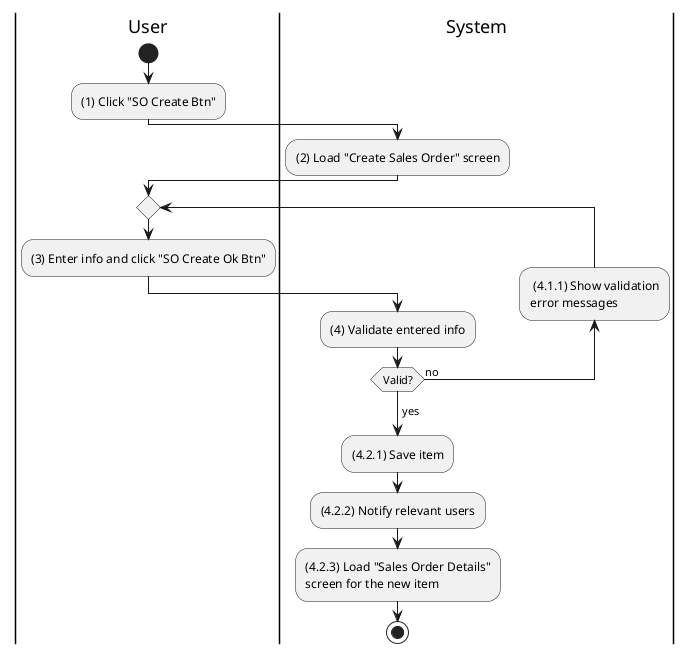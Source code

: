 @startuml sales-order-create
|u|User
|s|System

|u|
start
:(1) Click "SO Create Btn";

|s|
:(2) Load "Create Sales Order" screen;

|u|
repeat
    :(3) Enter info and click "SO Create Ok Btn";
    |s|
    :(4) Validate entered info;
    backward: (4.1.1) Show validation\nerror messages;
repeat while (Valid?) is (no)
->yes;
:(4.2.1) Save item;
:(4.2.2) Notify relevant users;
:(4.2.3) Load "Sales Order Details"\nscreen for the new item;
stop
@enduml